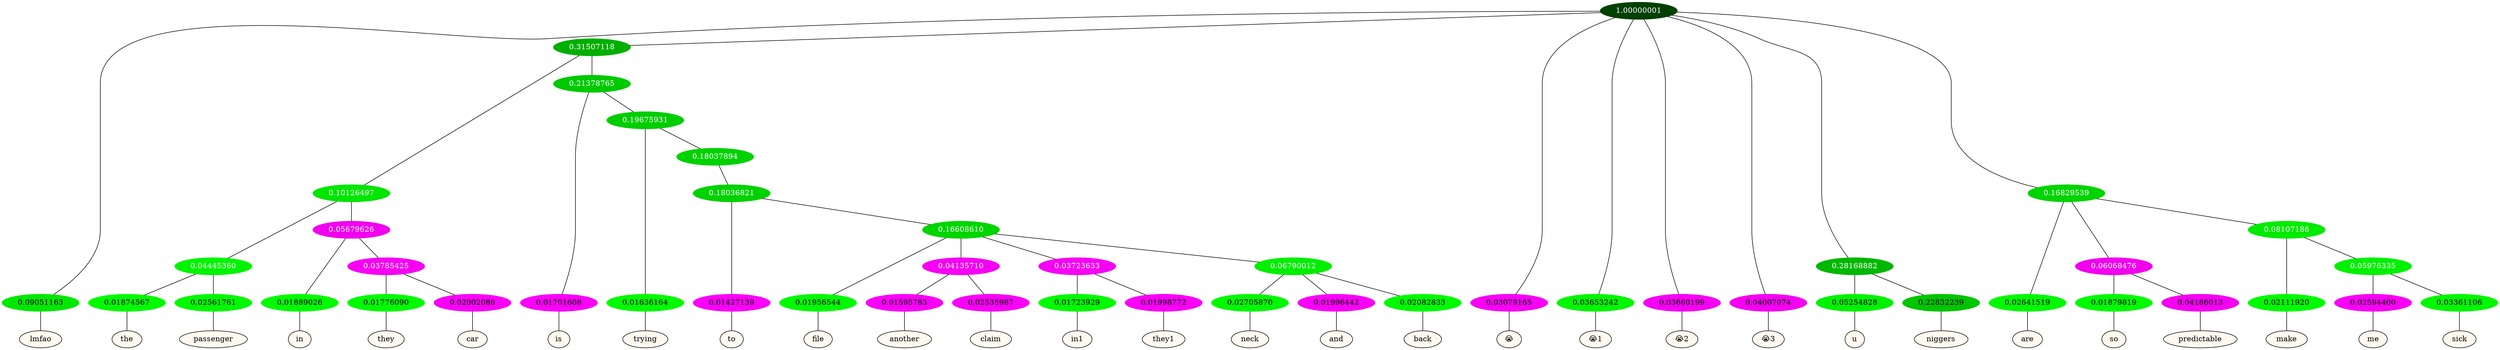 graph {
	node [format=png height=0.15 nodesep=0.001 ordering=out overlap=prism overlap_scaling=0.01 ranksep=0.001 ratio=0.2 style=filled width=0.15]
	{
		rank=same
		a_w_1 [label=lmfao color=black fillcolor=floralwhite style="filled,solid"]
		a_w_24 [label=the color=black fillcolor=floralwhite style="filled,solid"]
		a_w_25 [label=passenger color=black fillcolor=floralwhite style="filled,solid"]
		a_w_26 [label=in color=black fillcolor=floralwhite style="filled,solid"]
		a_w_32 [label=they color=black fillcolor=floralwhite style="filled,solid"]
		a_w_33 [label=car color=black fillcolor=floralwhite style="filled,solid"]
		a_w_18 [label=is color=black fillcolor=floralwhite style="filled,solid"]
		a_w_28 [label=trying color=black fillcolor=floralwhite style="filled,solid"]
		a_w_35 [label=to color=black fillcolor=floralwhite style="filled,solid"]
		a_w_37 [label=file color=black fillcolor=floralwhite style="filled,solid"]
		a_w_41 [label=another color=black fillcolor=floralwhite style="filled,solid"]
		a_w_42 [label=claim color=black fillcolor=floralwhite style="filled,solid"]
		a_w_43 [label=in1 color=black fillcolor=floralwhite style="filled,solid"]
		a_w_44 [label=they1 color=black fillcolor=floralwhite style="filled,solid"]
		a_w_45 [label=neck color=black fillcolor=floralwhite style="filled,solid"]
		a_w_46 [label=and color=black fillcolor=floralwhite style="filled,solid"]
		a_w_47 [label=back color=black fillcolor=floralwhite style="filled,solid"]
		a_w_3 [label="😭" color=black fillcolor=floralwhite style="filled,solid"]
		a_w_4 [label="😭1" color=black fillcolor=floralwhite style="filled,solid"]
		a_w_5 [label="😭2" color=black fillcolor=floralwhite style="filled,solid"]
		a_w_6 [label="😭3" color=black fillcolor=floralwhite style="filled,solid"]
		a_w_11 [label=u color=black fillcolor=floralwhite style="filled,solid"]
		a_w_12 [label=niggers color=black fillcolor=floralwhite style="filled,solid"]
		a_w_13 [label=are color=black fillcolor=floralwhite style="filled,solid"]
		a_w_20 [label=so color=black fillcolor=floralwhite style="filled,solid"]
		a_w_21 [label=predictable color=black fillcolor=floralwhite style="filled,solid"]
		a_w_22 [label=make color=black fillcolor=floralwhite style="filled,solid"]
		a_w_30 [label=me color=black fillcolor=floralwhite style="filled,solid"]
		a_w_31 [label=sick color=black fillcolor=floralwhite style="filled,solid"]
	}
	a_n_1 -- a_w_1
	a_n_24 -- a_w_24
	a_n_25 -- a_w_25
	a_n_26 -- a_w_26
	a_n_32 -- a_w_32
	a_n_33 -- a_w_33
	a_n_18 -- a_w_18
	a_n_28 -- a_w_28
	a_n_35 -- a_w_35
	a_n_37 -- a_w_37
	a_n_41 -- a_w_41
	a_n_42 -- a_w_42
	a_n_43 -- a_w_43
	a_n_44 -- a_w_44
	a_n_45 -- a_w_45
	a_n_46 -- a_w_46
	a_n_47 -- a_w_47
	a_n_3 -- a_w_3
	a_n_4 -- a_w_4
	a_n_5 -- a_w_5
	a_n_6 -- a_w_6
	a_n_11 -- a_w_11
	a_n_12 -- a_w_12
	a_n_13 -- a_w_13
	a_n_20 -- a_w_20
	a_n_21 -- a_w_21
	a_n_22 -- a_w_22
	a_n_30 -- a_w_30
	a_n_31 -- a_w_31
	{
		rank=same
		a_n_1 [label=0.09051163 color="0.334 1.000 0.909" fontcolor=black]
		a_n_24 [label=0.01874567 color="0.334 1.000 0.981" fontcolor=black]
		a_n_25 [label=0.02561761 color="0.334 1.000 0.974" fontcolor=black]
		a_n_26 [label=0.01889026 color="0.334 1.000 0.981" fontcolor=black]
		a_n_32 [label=0.01776090 color="0.334 1.000 0.982" fontcolor=black]
		a_n_33 [label=0.02002086 color="0.835 1.000 0.980" fontcolor=black]
		a_n_18 [label=0.01701608 color="0.835 1.000 0.983" fontcolor=black]
		a_n_28 [label=0.01636164 color="0.334 1.000 0.984" fontcolor=black]
		a_n_35 [label=0.01427139 color="0.835 1.000 0.986" fontcolor=black]
		a_n_37 [label=0.01956544 color="0.334 1.000 0.980" fontcolor=black]
		a_n_41 [label=0.01595783 color="0.835 1.000 0.984" fontcolor=black]
		a_n_42 [label=0.02535987 color="0.835 1.000 0.975" fontcolor=black]
		a_n_43 [label=0.01723929 color="0.334 1.000 0.983" fontcolor=black]
		a_n_44 [label=0.01998772 color="0.835 1.000 0.980" fontcolor=black]
		a_n_45 [label=0.02705870 color="0.334 1.000 0.973" fontcolor=black]
		a_n_46 [label=0.01996442 color="0.835 1.000 0.980" fontcolor=black]
		a_n_47 [label=0.02082833 color="0.334 1.000 0.979" fontcolor=black]
		a_n_3 [label=0.03079165 color="0.835 1.000 0.969" fontcolor=black]
		a_n_4 [label=0.03653242 color="0.334 1.000 0.963" fontcolor=black]
		a_n_5 [label=0.03660199 color="0.835 1.000 0.963" fontcolor=black]
		a_n_6 [label=0.04007074 color="0.835 1.000 0.960" fontcolor=black]
		a_n_11 [label=0.05254828 color="0.334 1.000 0.947" fontcolor=black]
		a_n_12 [label=0.22832239 color="0.334 1.000 0.772" fontcolor=black]
		a_n_13 [label=0.02641519 color="0.334 1.000 0.974" fontcolor=black]
		a_n_20 [label=0.01879819 color="0.334 1.000 0.981" fontcolor=black]
		a_n_21 [label=0.04186013 color="0.835 1.000 0.958" fontcolor=black]
		a_n_22 [label=0.02111920 color="0.334 1.000 0.979" fontcolor=black]
		a_n_30 [label=0.02594400 color="0.835 1.000 0.974" fontcolor=black]
		a_n_31 [label=0.03361106 color="0.334 1.000 0.966" fontcolor=black]
	}
	a_n_0 [label=1.00000001 color="0.334 1.000 0.250" fontcolor=grey99]
	a_n_0 -- a_n_1
	a_n_2 [label=0.31507118 color="0.334 1.000 0.685" fontcolor=grey99]
	a_n_0 -- a_n_2
	a_n_0 -- a_n_3
	a_n_0 -- a_n_4
	a_n_0 -- a_n_5
	a_n_0 -- a_n_6
	a_n_7 [label=0.28168882 color="0.334 1.000 0.718" fontcolor=grey99]
	a_n_0 -- a_n_7
	a_n_8 [label=0.16829539 color="0.334 1.000 0.832" fontcolor=grey99]
	a_n_0 -- a_n_8
	a_n_9 [label=0.10126497 color="0.334 1.000 0.899" fontcolor=grey99]
	a_n_2 -- a_n_9
	a_n_10 [label=0.21378765 color="0.334 1.000 0.786" fontcolor=grey99]
	a_n_2 -- a_n_10
	a_n_7 -- a_n_11
	a_n_7 -- a_n_12
	a_n_8 -- a_n_13
	a_n_14 [label=0.06068476 color="0.835 1.000 0.939" fontcolor=grey99]
	a_n_8 -- a_n_14
	a_n_15 [label=0.08107186 color="0.334 1.000 0.919" fontcolor=grey99]
	a_n_8 -- a_n_15
	a_n_16 [label=0.04445360 color="0.334 1.000 0.956" fontcolor=grey99]
	a_n_9 -- a_n_16
	a_n_17 [label=0.05679626 color="0.835 1.000 0.943" fontcolor=grey99]
	a_n_9 -- a_n_17
	a_n_10 -- a_n_18
	a_n_19 [label=0.19675931 color="0.334 1.000 0.803" fontcolor=grey99]
	a_n_10 -- a_n_19
	a_n_14 -- a_n_20
	a_n_14 -- a_n_21
	a_n_15 -- a_n_22
	a_n_23 [label=0.05976335 color="0.334 1.000 0.940" fontcolor=grey99]
	a_n_15 -- a_n_23
	a_n_16 -- a_n_24
	a_n_16 -- a_n_25
	a_n_17 -- a_n_26
	a_n_27 [label=0.03785425 color="0.835 1.000 0.962" fontcolor=grey99]
	a_n_17 -- a_n_27
	a_n_19 -- a_n_28
	a_n_29 [label=0.18037894 color="0.334 1.000 0.820" fontcolor=grey99]
	a_n_19 -- a_n_29
	a_n_23 -- a_n_30
	a_n_23 -- a_n_31
	a_n_27 -- a_n_32
	a_n_27 -- a_n_33
	a_n_34 [label=0.18036821 color="0.334 1.000 0.820" fontcolor=grey99]
	a_n_29 -- a_n_34
	a_n_34 -- a_n_35
	a_n_36 [label=0.16608610 color="0.334 1.000 0.834" fontcolor=grey99]
	a_n_34 -- a_n_36
	a_n_36 -- a_n_37
	a_n_38 [label=0.04135710 color="0.835 1.000 0.959" fontcolor=grey99]
	a_n_36 -- a_n_38
	a_n_39 [label=0.03723633 color="0.835 1.000 0.963" fontcolor=grey99]
	a_n_36 -- a_n_39
	a_n_40 [label=0.06790012 color="0.334 1.000 0.932" fontcolor=grey99]
	a_n_36 -- a_n_40
	a_n_38 -- a_n_41
	a_n_38 -- a_n_42
	a_n_39 -- a_n_43
	a_n_39 -- a_n_44
	a_n_40 -- a_n_45
	a_n_40 -- a_n_46
	a_n_40 -- a_n_47
}

